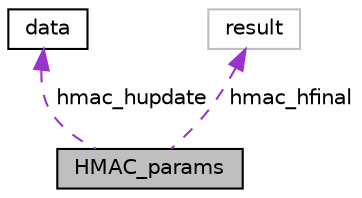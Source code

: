 digraph "HMAC_params"
{
  edge [fontname="Helvetica",fontsize="10",labelfontname="Helvetica",labelfontsize="10"];
  node [fontname="Helvetica",fontsize="10",shape=record];
  Node1 [label="HMAC_params",height=0.2,width=0.4,color="black", fillcolor="grey75", style="filled", fontcolor="black"];
  Node2 -> Node1 [dir="back",color="darkorchid3",fontsize="10",style="dashed",label=" hmac_hupdate" ,fontname="Helvetica"];
  Node2 [label="data",height=0.2,width=0.4,color="black", fillcolor="white", style="filled",URL="$structdata.html"];
  Node3 -> Node1 [dir="back",color="darkorchid3",fontsize="10",style="dashed",label=" hmac_hfinal" ,fontname="Helvetica"];
  Node3 [label="result",height=0.2,width=0.4,color="grey75", fillcolor="white", style="filled"];
}
